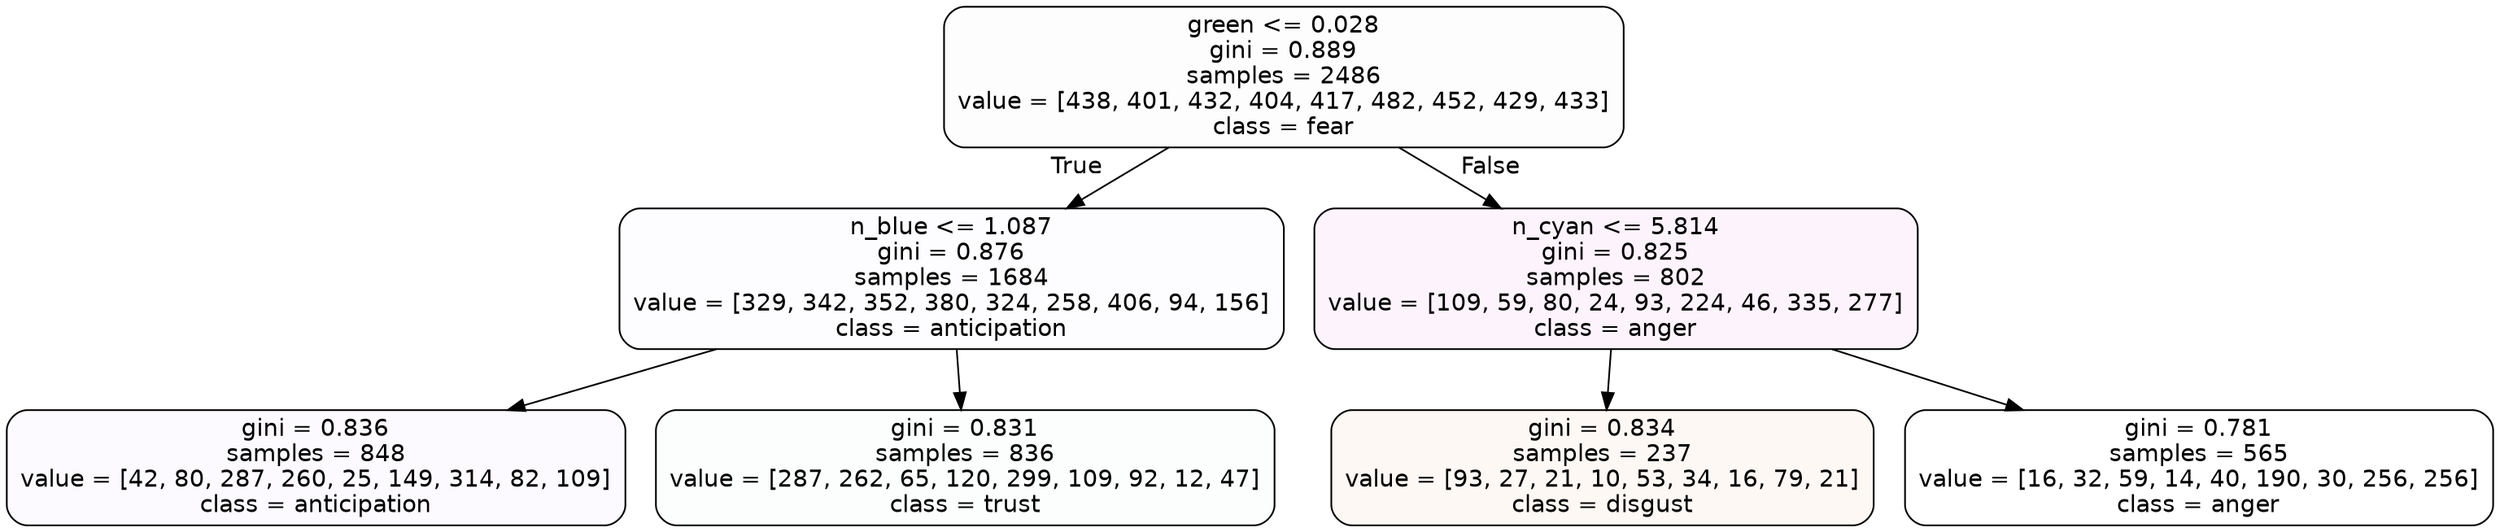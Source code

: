 digraph Tree {
node [shape=box, style="filled, rounded", color="black", fontname=helvetica] ;
edge [fontname=helvetica] ;
0 [label="green <= 0.028\ngini = 0.889\nsamples = 2486\nvalue = [438, 401, 432, 404, 417, 482, 452, 429, 433]\nclass = fear", fillcolor="#3964e502"] ;
1 [label="n_blue <= 1.087\ngini = 0.876\nsamples = 1684\nvalue = [329, 342, 352, 380, 324, 258, 406, 94, 156]\nclass = anticipation", fillcolor="#8139e503"] ;
0 -> 1 [labeldistance=2.5, labelangle=45, headlabel="True"] ;
2 [label="gini = 0.836\nsamples = 848\nvalue = [42, 80, 287, 260, 25, 149, 314, 82, 109]\nclass = anticipation", fillcolor="#8139e506"] ;
1 -> 2 ;
3 [label="gini = 0.831\nsamples = 836\nvalue = [287, 262, 65, 120, 299, 109, 92, 12, 47]\nclass = trust", fillcolor="#39d7e503"] ;
1 -> 3 ;
4 [label="n_cyan <= 5.814\ngini = 0.825\nsamples = 802\nvalue = [109, 59, 80, 24, 93, 224, 46, 335, 277]\nclass = anger", fillcolor="#e539d70f"] ;
0 -> 4 [labeldistance=2.5, labelangle=-45, headlabel="False"] ;
5 [label="gini = 0.834\nsamples = 237\nvalue = [93, 27, 21, 10, 53, 34, 16, 79, 21]\nclass = disgust", fillcolor="#e581390d"] ;
4 -> 5 ;
6 [label="gini = 0.781\nsamples = 565\nvalue = [16, 32, 59, 14, 40, 190, 30, 256, 256]\nclass = anger", fillcolor="#e539d700"] ;
4 -> 6 ;
}